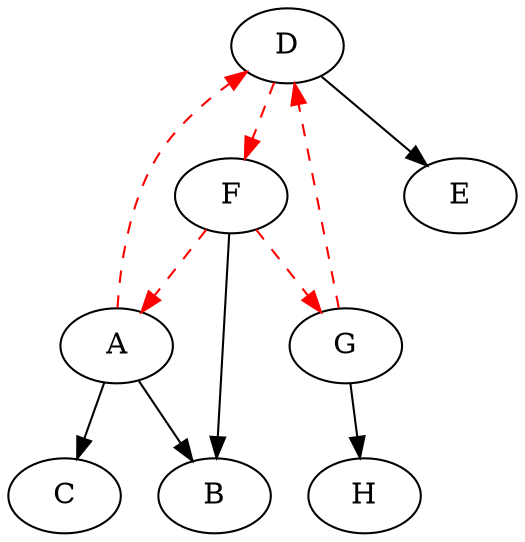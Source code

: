digraph {
	D [label="D"];
	F [label="F"];
	H [label="H"];
	A [label="A"];
	E [label="E"];
	G [label="G"];
	C [label="C"];
	B [label="B"];
	
	A -> C;
	A -> B;
	D -> E;
	D -> F [style="dashed", color="red"];
	F -> A [style="dashed", color="red"];
	F -> G [style="dashed", color="red"];
	F -> B;
	A -> D [style="dashed", color="red"];
	G -> H;
	G -> D [style="dashed", color="red"];
}